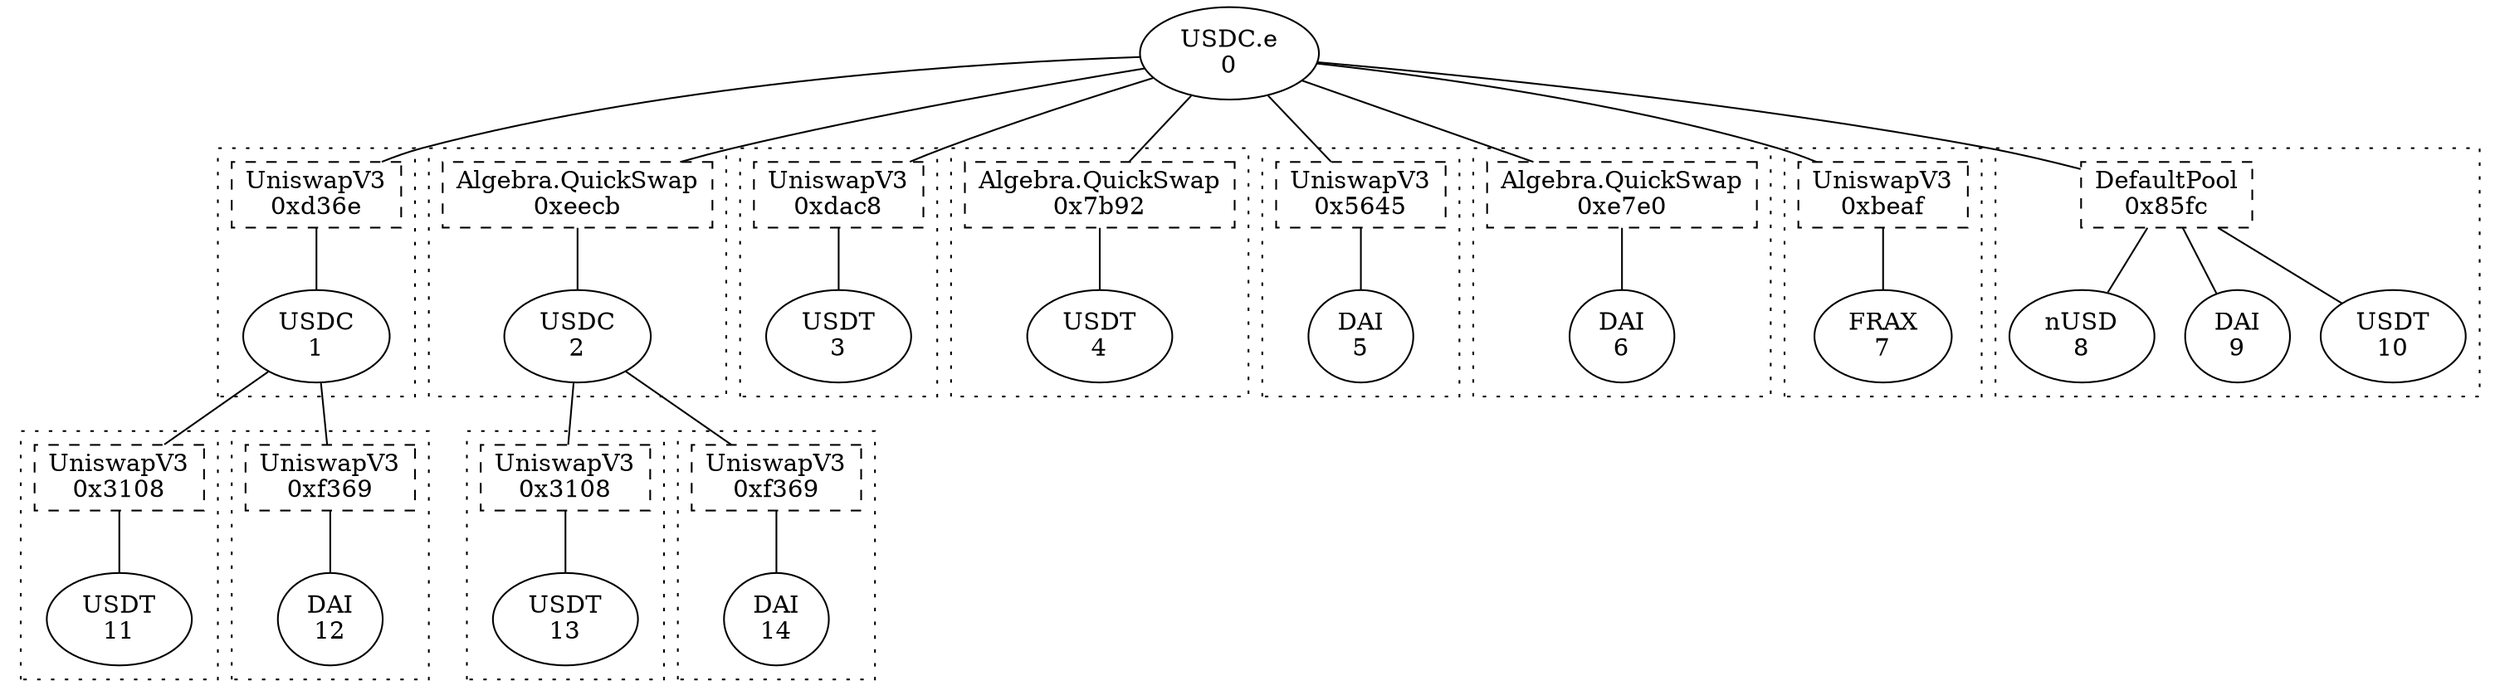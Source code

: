 graph G {
    token0 [label = "USDC.e\n0";];
    token1 [label = "USDC\n1";];
    token2 [label = "USDC\n2";];
    token3 [label = "USDT\n3";];
    token4 [label = "USDT\n4";];
    token5 [label = "DAI\n5";];
    token6 [label = "DAI\n6";];
    token7 [label = "FRAX\n7";];
    token8 [label = "nUSD\n8";];
    token9 [label = "DAI\n9";];
    token10 [label = "USDT\n10";];
    token11 [label = "USDT\n11";];
    token12 [label = "DAI\n12";];
    token13 [label = "USDT\n13";];
    token14 [label = "DAI\n14";];
    pool0 [label = "UniswapV3\n0xd36e";shape = rect;style = dashed;];
    token0 -- pool0;
    subgraph cluster0 {
        style = dotted;
        pool0 -- token1;
        subgraph {
            rank = same;
            edge [style = invis;];
            token1;
        }
    }
    pool1 [label = "Algebra.QuickSwap\n0xeecb";shape = rect;style = dashed;];
    token0 -- pool1;
    subgraph cluster1 {
        style = dotted;
        pool1 -- token2;
        subgraph {
            rank = same;
            edge [style = invis;];
            token2;
        }
    }
    pool2 [label = "UniswapV3\n0xdac8";shape = rect;style = dashed;];
    token0 -- pool2;
    subgraph cluster2 {
        style = dotted;
        pool2 -- token3;
        subgraph {
            rank = same;
            edge [style = invis;];
            token3;
        }
    }
    pool3 [label = "Algebra.QuickSwap\n0x7b92";shape = rect;style = dashed;];
    token0 -- pool3;
    subgraph cluster3 {
        style = dotted;
        pool3 -- token4;
        subgraph {
            rank = same;
            edge [style = invis;];
            token4;
        }
    }
    pool4 [label = "UniswapV3\n0x5645";shape = rect;style = dashed;];
    token0 -- pool4;
    subgraph cluster4 {
        style = dotted;
        pool4 -- token5;
        subgraph {
            rank = same;
            edge [style = invis;];
            token5;
        }
    }
    pool5 [label = "Algebra.QuickSwap\n0xe7e0";shape = rect;style = dashed;];
    token0 -- pool5;
    subgraph cluster5 {
        style = dotted;
        pool5 -- token6;
        subgraph {
            rank = same;
            edge [style = invis;];
            token6;
        }
    }
    pool6 [label = "UniswapV3\n0xbeaf";shape = rect;style = dashed;];
    token0 -- pool6;
    subgraph cluster6 {
        style = dotted;
        pool6 -- token7;
        subgraph {
            rank = same;
            edge [style = invis;];
            token7;
        }
    }
    pool7 [label = "DefaultPool\n0x85fc";shape = rect;style = dashed;];
    token0 -- pool7;
    subgraph cluster7 {
        style = dotted;
        pool7 -- token8;
        pool7 -- token9;
        pool7 -- token10;
        subgraph {
            rank = same;
            edge [style = invis;];
            token8 -- token9;
            token9 -- token10;
        }
    }
    pool8 [label = "UniswapV3\n0x3108";shape = rect;style = dashed;];
    token1 -- pool8;
    subgraph cluster8 {
        style = dotted;
        pool8 -- token11;
        subgraph {
            rank = same;
            edge [style = invis;];
            token11;
        }
    }
    pool9 [label = "UniswapV3\n0xf369";shape = rect;style = dashed;];
    token1 -- pool9;
    subgraph cluster9 {
        style = dotted;
        pool9 -- token12;
        subgraph {
            rank = same;
            edge [style = invis;];
            token12;
        }
    }
    pool10 [label = "UniswapV3\n0x3108";shape = rect;style = dashed;];
    token2 -- pool10;
    subgraph cluster10 {
        style = dotted;
        pool10 -- token13;
        subgraph {
            rank = same;
            edge [style = invis;];
            token13;
        }
    }
    pool11 [label = "UniswapV3\n0xf369";shape = rect;style = dashed;];
    token2 -- pool11;
    subgraph cluster11 {
        style = dotted;
        pool11 -- token14;
        subgraph {
            rank = same;
            edge [style = invis;];
            token14;
        }
    }
}
